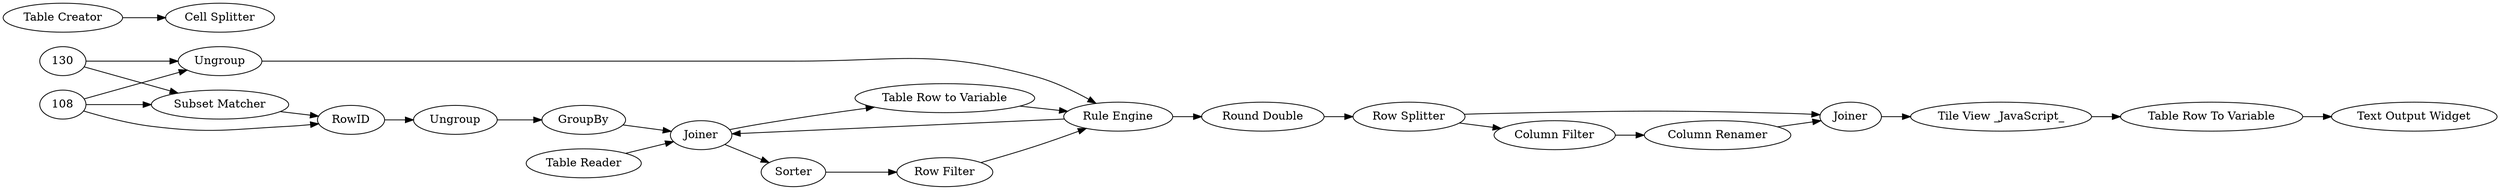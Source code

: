 digraph {
	122 [label="Number To String"]
	123 [label="Table Reader"]
	124 [label="Table Reader"]
	114 [label="Subset Matcher"]
	115 [label="Table Creator"]
	116 [label="Cell Splitter"]
	122 [label=GroupBy]
	123 [label=Ungroup]
	125 [label="Table Row to Variable"]
	126 [label=Joiner]
	70 [label="Row Filter"]
	118 [label=Ungroup]
	119 [label=RowID]
	120 [label=GroupBy]
	121 [label=Sorter]
	122 [label=Joiner]
	126 [label="Rule Engine"]
	127 [label="Row Splitter"]
	129 [label="Round Double"]
	134 [label="Column Renamer"]
	135 [label="Column Filter"]
	136 [label=Joiner]
	138 [label="Tile View _JavaScript_"]
	139 [label="Table Row To Variable"]
	140 [label="Text Output Widget"]
	124 -> 122
	115 -> 116
	122 -> 125
	123 -> 126
	126 -> 122
	118 -> 120
	119 -> 118
	120 -> 122
	121 -> 70
	122 -> 121
	126 -> 129
	127 -> 136
	127 -> 135
	129 -> 127
	134 -> 136
	135 -> 134
	108 -> 119
	108 -> 114
	108 -> 123
	114 -> 119
	130 -> 114
	130 -> 123
	125 -> 126
	70 -> 126
	136 -> 138
	138 -> 139
	139 -> 140
	rankdir=LR
}
